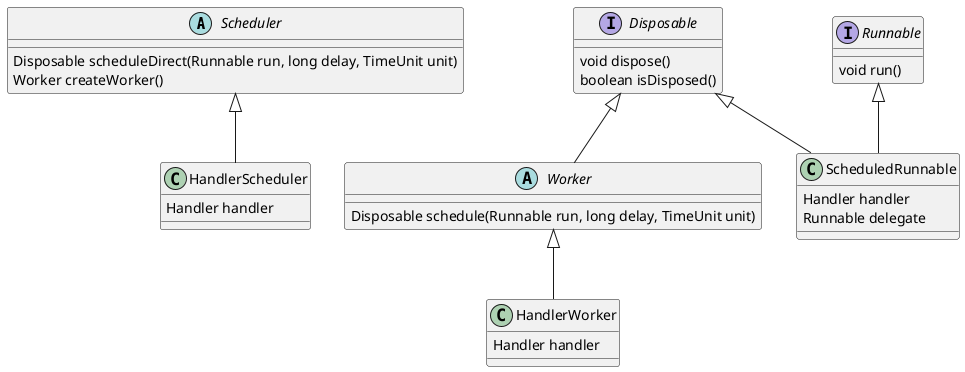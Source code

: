 @startuml

'abstract class AbstractList
'abstract AbstractCollection
'interface List
'interface Collection
'
'List <|-- AbstractList
'Collection <|-- AbstractCollection
'
'Collection <|- List
'AbstractCollection <|- AbstractList
'AbstractList <|-- ArrayList
'
'class ArrayList {
'Object[] elementData
'size()
'}
'
'enum TimeUnit {
'DAYS
'HOURS
'MINUTES
'}

abstract class Scheduler{

Disposable scheduleDirect(Runnable run, long delay, TimeUnit unit)
Worker createWorker()

}

abstract class Worker{
Disposable schedule(Runnable run, long delay, TimeUnit unit)
}

interface Runnable{
void run()
}

interface Disposable{
void dispose()
boolean isDisposed()
}

class HandlerScheduler{
Handler handler
}

class HandlerWorker{
Handler handler
}

class ScheduledRunnable{
Handler handler
Runnable delegate
}

Disposable <|-- Worker
Scheduler <|-- HandlerScheduler
Worker <|-- HandlerWorker
Disposable <|-- ScheduledRunnable
Runnable <|-- ScheduledRunnable


@enduml